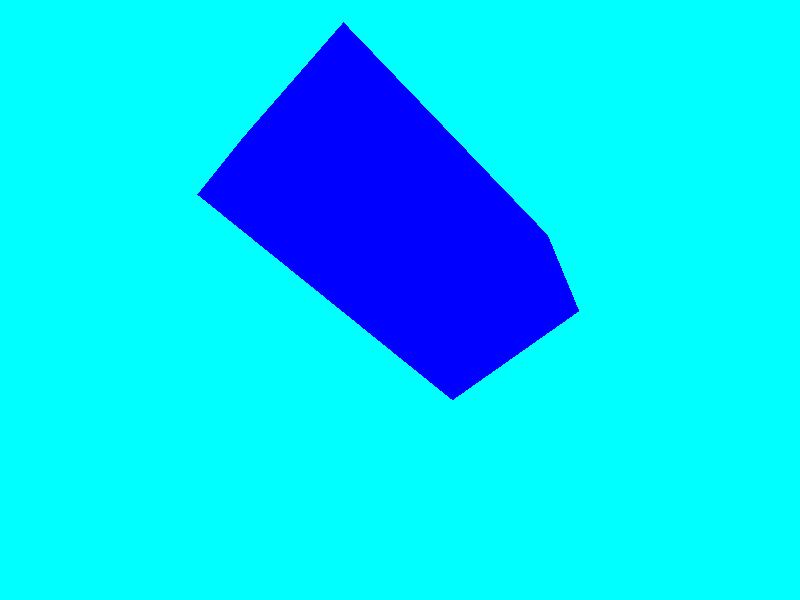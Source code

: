 #declare Box=box{
	<-1,-1,-1> //smallest values
	<1,1,1> //largest values
}; //this designates 'Box' to look like this every time. semicolon ends the #declare

#declare SolidRed=texture {
	pigment {
		rgb<1,0,0>
	}
} ;//designates 'SolidRed' to mean that texture

#declare FrontCameraPos = <0,0,-10>;
#declare TopCameraPos = <0,10,0>;
#declare TopFrontAngleCameraPos = <0,3,-5>;

background {
	rgb <0,1,1>
}

camera {
	location TopFrontAngleCameraPos
	look_at <0,0,0>
}

box{
	Box
	pigment {
		rgb <0,0,1>
	}
	scale <1,2,1>
	rotate <0,2,45>
	translate <0,0,2>
}

light_source {
	<6,6,6>
	rgb <1,1,1>
}


// union, merge and difference are used to combine things. Difference creates a hollow in the shape of the new thing; Union keeps the geometry inside the thing,
// but intersect only keeps the inside bits and union makes them into the same object.
